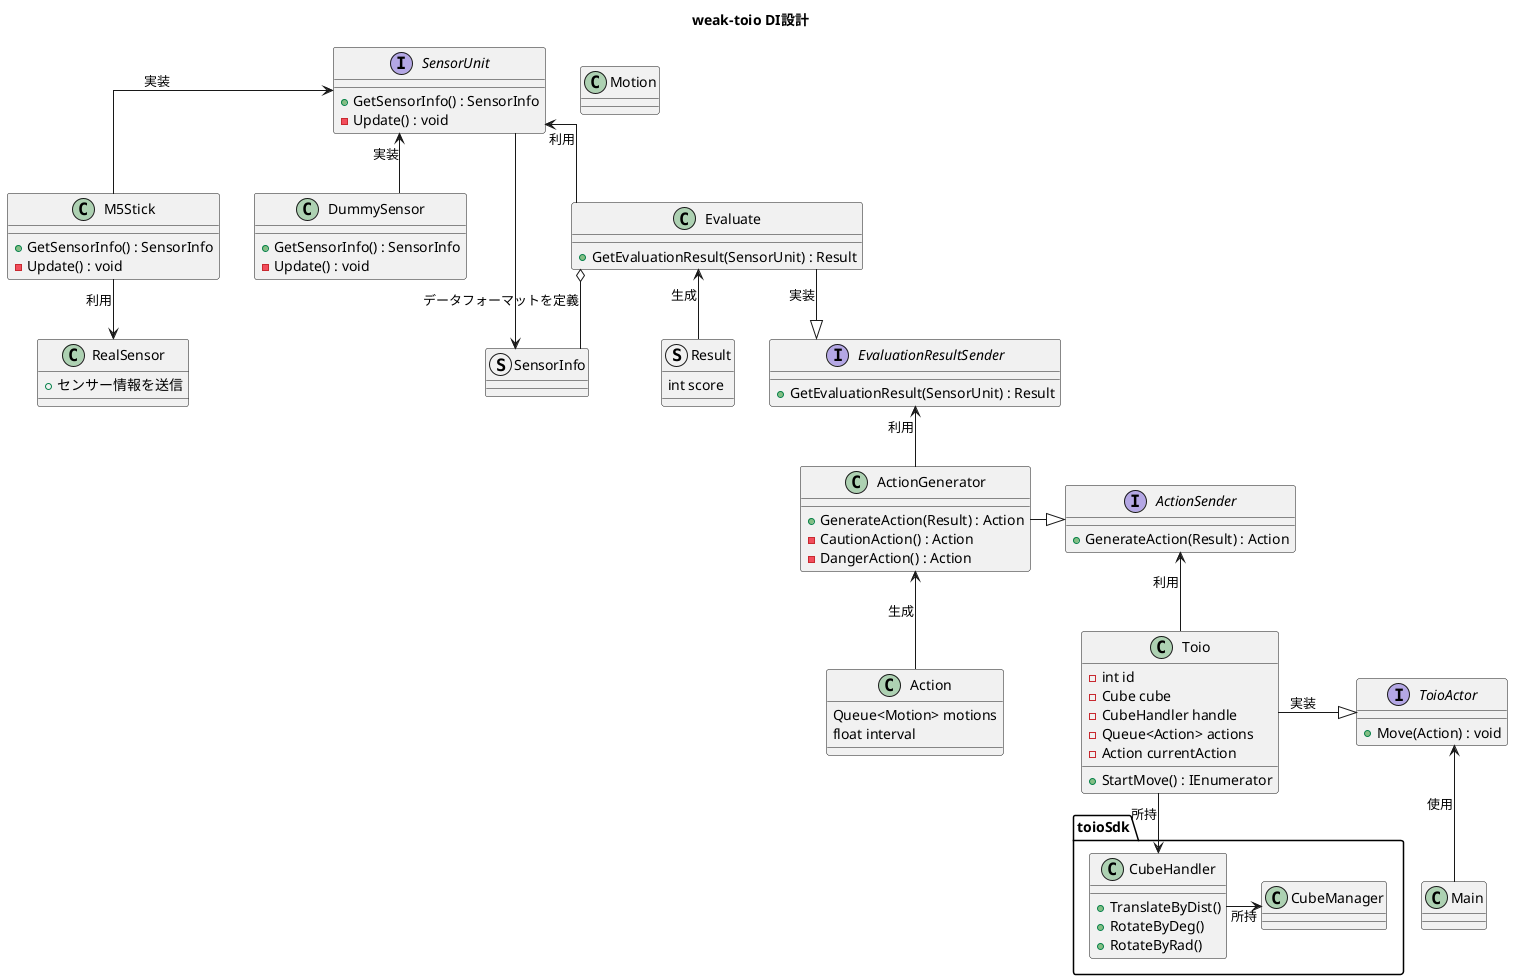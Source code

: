 @startuml
title weak-toio DI設計
skinparam Linetype ortho

' オブジェクト
class RealSensor{
	+ センサー情報を送信
}
class M5Stick{
	+ GetSensorInfo() : SensorInfo
	- Update() : void
}
class DummySensor{
	+ GetSensorInfo() : SensorInfo
	- Update() : void
}
struct SensorInfo{}

interface SensorUnit{
	+ GetSensorInfo() : SensorInfo
	- Update() : void
}
class Evaluate{
	+ GetEvaluationResult(SensorUnit) : Result
}
struct Result{
	int score
}

interface EvaluationResultSender{
	+ GetEvaluationResult(SensorUnit) : Result
}
class ActionGenerator{
	+ GenerateAction(Result) : Action
	- CautionAction() : Action
	- DangerAction() : Action
}
class Action{
	Queue<Motion> motions 
	float interval
}
class Motion{

}

interface ActionSender{
	+ GenerateAction(Result) : Action
}
class Toio{
	- int id
	- Cube cube
	- CubeHandler handle
	- Queue<Action> actions
	- Action currentAction
	+ StartMove() : IEnumerator
}
package toioSdk{
	class CubeManager
	class CubeHandler{
		+ TranslateByDist()
		+ RotateByDeg()
		+ RotateByRad()
	}
}
interface ToioActor{
	+ Move(Action) : void
}

' 関係
SensorUnit <-- M5Stick : 実装
M5Stick --> RealSensor : 利用
SensorUnit <-- DummySensor : 実装

SensorUnit <-- Evaluate : 利用
Evaluate o-- SensorInfo : データフォーマットを定義
SensorUnit --> SensorInfo
Evaluate <-- Result : 生成

Evaluate --|> EvaluationResultSender : 実装
EvaluationResultSender <-- ActionGenerator : 利用
ActionGenerator <-- Action : 生成

ActionGenerator -|> ActionSender
ActionSender <-- Toio : 利用
Toio --> CubeHandler : 所持
CubeHandler -> CubeManager : 所持
Toio -right--|> ToioActor : 実装
ToioActor <-- Main : 使用

@enduml